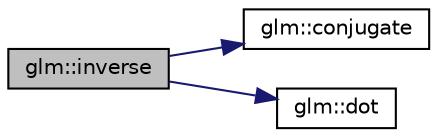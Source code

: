 digraph "glm::inverse"
{
  edge [fontname="Helvetica",fontsize="10",labelfontname="Helvetica",labelfontsize="10"];
  node [fontname="Helvetica",fontsize="10",shape=record];
  rankdir="LR";
  Node1 [label="glm::inverse",height=0.2,width=0.4,color="black", fillcolor="grey75", style="filled", fontcolor="black"];
  Node1 -> Node2 [color="midnightblue",fontsize="10",style="solid"];
  Node2 [label="glm::conjugate",height=0.2,width=0.4,color="black", fillcolor="white", style="filled",URL="$group__gtc__quaternion.html#ga8b6594dffb8bf455d848ffa2169ba41d"];
  Node1 -> Node3 [color="midnightblue",fontsize="10",style="solid"];
  Node3 [label="glm::dot",height=0.2,width=0.4,color="black", fillcolor="white", style="filled",URL="$group__gtc__quaternion.html#gab9101d7f5b27ca682fc84e32b8fd70ad"];
}
